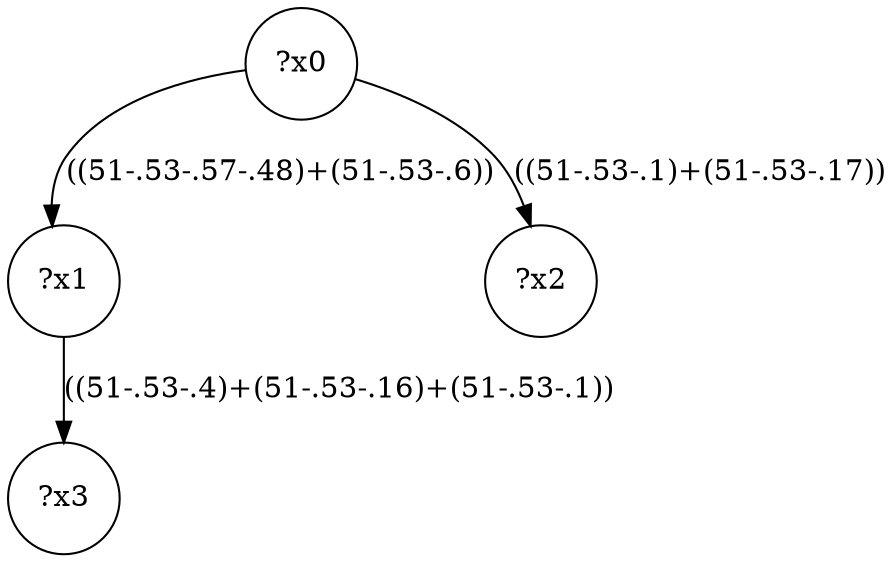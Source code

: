digraph g {
	x0 [shape=circle, label="?x0"];
	x1 [shape=circle, label="?x1"];
	x0 -> x1 [label="((51-.53-.57-.48)+(51-.53-.6))"];
	x2 [shape=circle, label="?x2"];
	x0 -> x2 [label="((51-.53-.1)+(51-.53-.17))"];
	x3 [shape=circle, label="?x3"];
	x1 -> x3 [label="((51-.53-.4)+(51-.53-.16)+(51-.53-.1))"];
}
